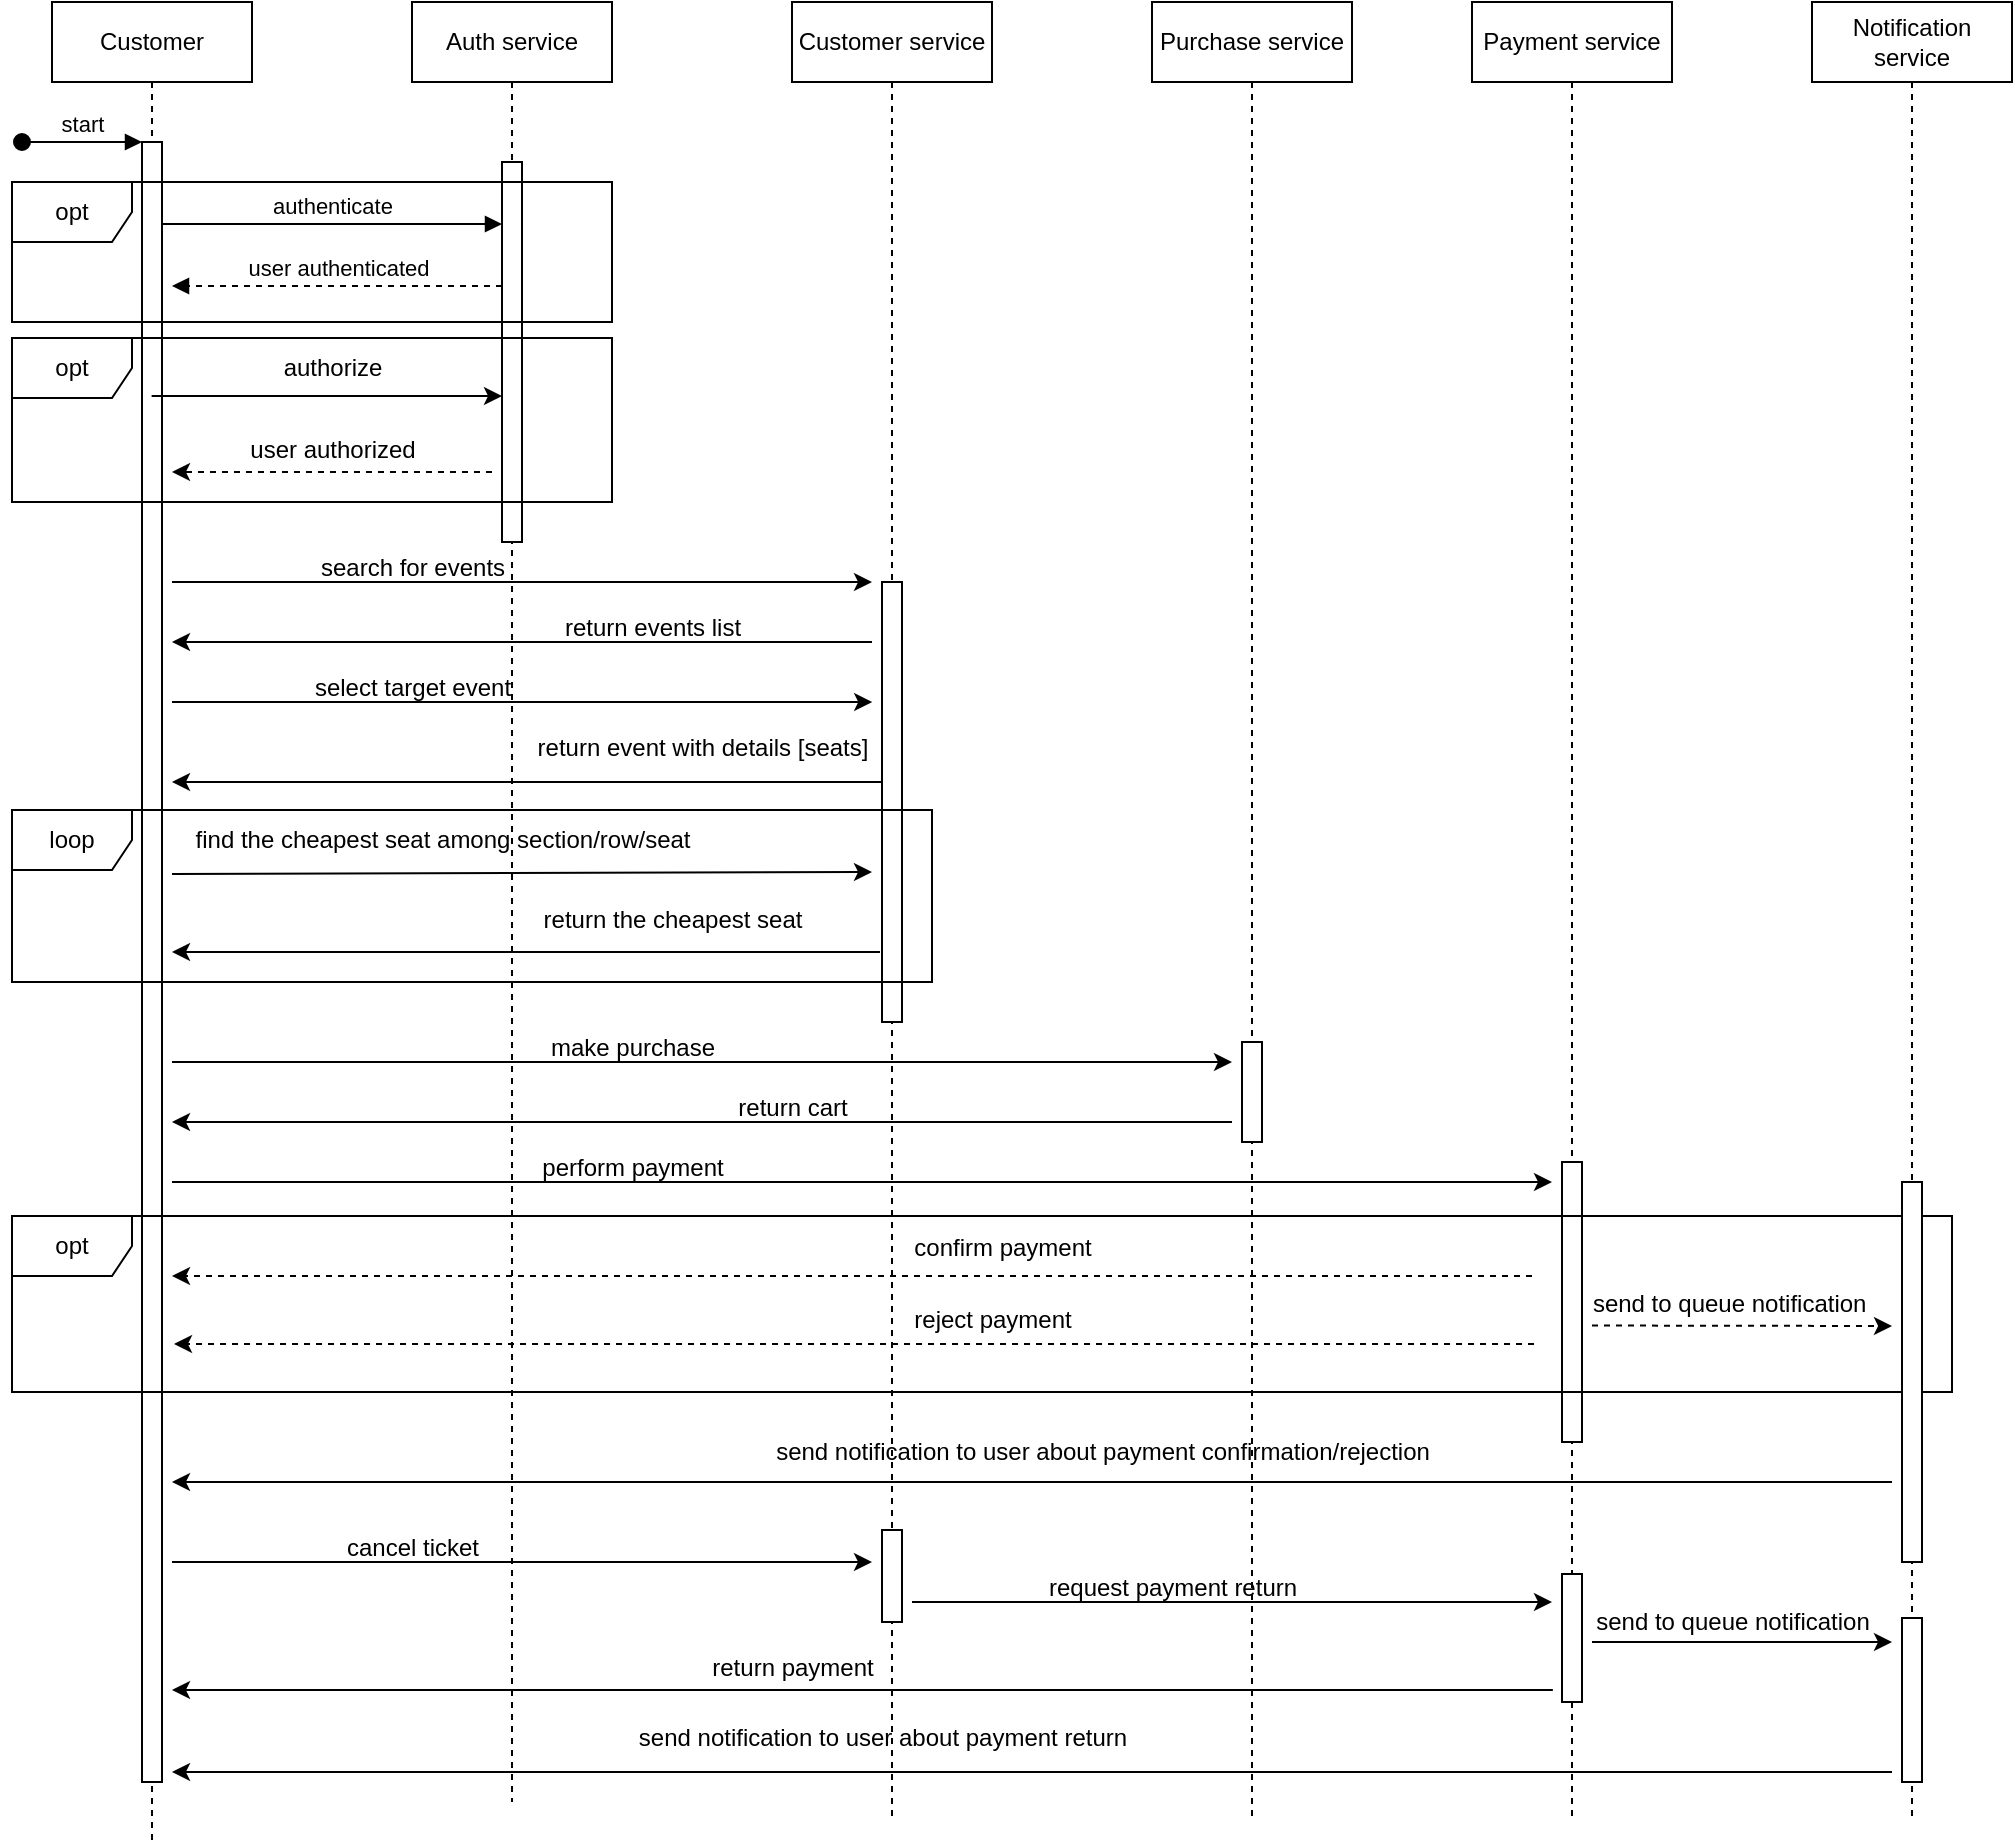 <mxfile version="24.7.17">
  <diagram name="Page-1" id="2YBvvXClWsGukQMizWep">
    <mxGraphModel dx="1426" dy="783" grid="1" gridSize="10" guides="1" tooltips="1" connect="1" arrows="1" fold="1" page="1" pageScale="1" pageWidth="850" pageHeight="1100" math="0" shadow="0">
      <root>
        <mxCell id="0" />
        <mxCell id="1" parent="0" />
        <mxCell id="aM9ryv3xv72pqoxQDRHE-1" value="Customer" style="shape=umlLifeline;perimeter=lifelinePerimeter;whiteSpace=wrap;html=1;container=0;dropTarget=0;collapsible=0;recursiveResize=0;outlineConnect=0;portConstraint=eastwest;newEdgeStyle={&quot;edgeStyle&quot;:&quot;elbowEdgeStyle&quot;,&quot;elbow&quot;:&quot;vertical&quot;,&quot;curved&quot;:0,&quot;rounded&quot;:0};" parent="1" vertex="1">
          <mxGeometry x="40" y="40" width="100" height="920" as="geometry" />
        </mxCell>
        <mxCell id="aM9ryv3xv72pqoxQDRHE-2" value="" style="html=1;points=[];perimeter=orthogonalPerimeter;outlineConnect=0;targetShapes=umlLifeline;portConstraint=eastwest;newEdgeStyle={&quot;edgeStyle&quot;:&quot;elbowEdgeStyle&quot;,&quot;elbow&quot;:&quot;vertical&quot;,&quot;curved&quot;:0,&quot;rounded&quot;:0};" parent="aM9ryv3xv72pqoxQDRHE-1" vertex="1">
          <mxGeometry x="45" y="70" width="10" height="820" as="geometry" />
        </mxCell>
        <mxCell id="aM9ryv3xv72pqoxQDRHE-3" value="start" style="html=1;verticalAlign=bottom;startArrow=oval;endArrow=block;startSize=8;edgeStyle=elbowEdgeStyle;elbow=vertical;curved=0;rounded=0;" parent="aM9ryv3xv72pqoxQDRHE-1" target="aM9ryv3xv72pqoxQDRHE-2" edge="1">
          <mxGeometry relative="1" as="geometry">
            <mxPoint x="-15" y="70" as="sourcePoint" />
          </mxGeometry>
        </mxCell>
        <mxCell id="aM9ryv3xv72pqoxQDRHE-5" value="Auth service" style="shape=umlLifeline;perimeter=lifelinePerimeter;whiteSpace=wrap;html=1;container=0;dropTarget=0;collapsible=0;recursiveResize=0;outlineConnect=0;portConstraint=eastwest;newEdgeStyle={&quot;edgeStyle&quot;:&quot;elbowEdgeStyle&quot;,&quot;elbow&quot;:&quot;vertical&quot;,&quot;curved&quot;:0,&quot;rounded&quot;:0};" parent="1" vertex="1">
          <mxGeometry x="220" y="40" width="100" height="900" as="geometry" />
        </mxCell>
        <mxCell id="aM9ryv3xv72pqoxQDRHE-6" value="" style="html=1;points=[];perimeter=orthogonalPerimeter;outlineConnect=0;targetShapes=umlLifeline;portConstraint=eastwest;newEdgeStyle={&quot;edgeStyle&quot;:&quot;elbowEdgeStyle&quot;,&quot;elbow&quot;:&quot;vertical&quot;,&quot;curved&quot;:0,&quot;rounded&quot;:0};" parent="aM9ryv3xv72pqoxQDRHE-5" vertex="1">
          <mxGeometry x="45" y="80" width="10" height="190" as="geometry" />
        </mxCell>
        <mxCell id="aM9ryv3xv72pqoxQDRHE-7" value="authenticate" style="html=1;verticalAlign=bottom;endArrow=block;edgeStyle=elbowEdgeStyle;elbow=horizontal;curved=0;rounded=0;" parent="1" edge="1">
          <mxGeometry relative="1" as="geometry">
            <mxPoint x="95" y="151.0" as="sourcePoint" />
            <Array as="points">
              <mxPoint x="180" y="151" />
            </Array>
            <mxPoint x="265" y="151.0" as="targetPoint" />
          </mxGeometry>
        </mxCell>
        <mxCell id="aM9ryv3xv72pqoxQDRHE-9" value="user authenticated" style="html=1;verticalAlign=bottom;endArrow=block;edgeStyle=elbowEdgeStyle;elbow=vertical;curved=0;rounded=0;dashed=1;" parent="1" edge="1">
          <mxGeometry x="0.003" relative="1" as="geometry">
            <mxPoint x="265" y="182" as="sourcePoint" />
            <Array as="points">
              <mxPoint x="190" y="182" />
            </Array>
            <mxPoint x="100" y="182" as="targetPoint" />
            <mxPoint as="offset" />
          </mxGeometry>
        </mxCell>
        <mxCell id="yLd5HeXVEoXgZX5zZ-e5-1" value="Customer service" style="shape=umlLifeline;perimeter=lifelinePerimeter;whiteSpace=wrap;html=1;container=0;dropTarget=0;collapsible=0;recursiveResize=0;outlineConnect=0;portConstraint=eastwest;newEdgeStyle={&quot;edgeStyle&quot;:&quot;elbowEdgeStyle&quot;,&quot;elbow&quot;:&quot;vertical&quot;,&quot;curved&quot;:0,&quot;rounded&quot;:0};" parent="1" vertex="1">
          <mxGeometry x="410" y="40" width="100" height="910" as="geometry" />
        </mxCell>
        <mxCell id="yLd5HeXVEoXgZX5zZ-e5-2" value="" style="html=1;points=[];perimeter=orthogonalPerimeter;outlineConnect=0;targetShapes=umlLifeline;portConstraint=eastwest;newEdgeStyle={&quot;edgeStyle&quot;:&quot;elbowEdgeStyle&quot;,&quot;elbow&quot;:&quot;vertical&quot;,&quot;curved&quot;:0,&quot;rounded&quot;:0};" parent="yLd5HeXVEoXgZX5zZ-e5-1" vertex="1">
          <mxGeometry x="45" y="290" width="10" height="220" as="geometry" />
        </mxCell>
        <mxCell id="yLd5HeXVEoXgZX5zZ-e5-51" value="" style="html=1;points=[];perimeter=orthogonalPerimeter;outlineConnect=0;targetShapes=umlLifeline;portConstraint=eastwest;newEdgeStyle={&quot;edgeStyle&quot;:&quot;elbowEdgeStyle&quot;,&quot;elbow&quot;:&quot;vertical&quot;,&quot;curved&quot;:0,&quot;rounded&quot;:0};" parent="yLd5HeXVEoXgZX5zZ-e5-1" vertex="1">
          <mxGeometry x="45" y="764" width="10" height="46" as="geometry" />
        </mxCell>
        <mxCell id="yLd5HeXVEoXgZX5zZ-e5-3" value="opt" style="shape=umlFrame;whiteSpace=wrap;html=1;pointerEvents=0;" parent="1" vertex="1">
          <mxGeometry x="20" y="130" width="300" height="70" as="geometry" />
        </mxCell>
        <mxCell id="yLd5HeXVEoXgZX5zZ-e5-5" value="" style="endArrow=classic;html=1;rounded=0;" parent="1" edge="1">
          <mxGeometry width="50" height="50" relative="1" as="geometry">
            <mxPoint x="89.81" y="237" as="sourcePoint" />
            <mxPoint x="265" y="237" as="targetPoint" />
          </mxGeometry>
        </mxCell>
        <mxCell id="yLd5HeXVEoXgZX5zZ-e5-6" value="authorize" style="text;html=1;align=center;verticalAlign=middle;resizable=0;points=[];autosize=1;strokeColor=none;fillColor=none;" parent="1" vertex="1">
          <mxGeometry x="145" y="208" width="70" height="30" as="geometry" />
        </mxCell>
        <mxCell id="yLd5HeXVEoXgZX5zZ-e5-7" value="" style="endArrow=classic;html=1;rounded=0;dashed=1;" parent="1" edge="1">
          <mxGeometry width="50" height="50" relative="1" as="geometry">
            <mxPoint x="260" y="275" as="sourcePoint" />
            <mxPoint x="100" y="275" as="targetPoint" />
          </mxGeometry>
        </mxCell>
        <mxCell id="yLd5HeXVEoXgZX5zZ-e5-8" value="user authorized" style="text;html=1;align=center;verticalAlign=middle;resizable=0;points=[];autosize=1;strokeColor=none;fillColor=none;" parent="1" vertex="1">
          <mxGeometry x="125" y="249" width="110" height="30" as="geometry" />
        </mxCell>
        <mxCell id="yLd5HeXVEoXgZX5zZ-e5-9" value="opt" style="shape=umlFrame;whiteSpace=wrap;html=1;pointerEvents=0;" parent="1" vertex="1">
          <mxGeometry x="20" y="208" width="300" height="82" as="geometry" />
        </mxCell>
        <mxCell id="yLd5HeXVEoXgZX5zZ-e5-10" value="" style="endArrow=classic;html=1;rounded=0;" parent="1" edge="1">
          <mxGeometry width="50" height="50" relative="1" as="geometry">
            <mxPoint x="100" y="330" as="sourcePoint" />
            <mxPoint x="450" y="330" as="targetPoint" />
          </mxGeometry>
        </mxCell>
        <mxCell id="yLd5HeXVEoXgZX5zZ-e5-11" value="search for events" style="text;html=1;align=center;verticalAlign=middle;resizable=0;points=[];autosize=1;strokeColor=none;fillColor=none;" parent="1" vertex="1">
          <mxGeometry x="160" y="308" width="120" height="30" as="geometry" />
        </mxCell>
        <mxCell id="yLd5HeXVEoXgZX5zZ-e5-12" value="" style="endArrow=classic;html=1;rounded=0;" parent="1" edge="1">
          <mxGeometry width="50" height="50" relative="1" as="geometry">
            <mxPoint x="450" y="360" as="sourcePoint" />
            <mxPoint x="100" y="360" as="targetPoint" />
          </mxGeometry>
        </mxCell>
        <mxCell id="yLd5HeXVEoXgZX5zZ-e5-13" value="return events list" style="text;html=1;align=center;verticalAlign=middle;resizable=0;points=[];autosize=1;strokeColor=none;fillColor=none;" parent="1" vertex="1">
          <mxGeometry x="285" y="338" width="110" height="30" as="geometry" />
        </mxCell>
        <mxCell id="yLd5HeXVEoXgZX5zZ-e5-14" value="" style="endArrow=classic;html=1;rounded=0;" parent="1" edge="1">
          <mxGeometry width="50" height="50" relative="1" as="geometry">
            <mxPoint x="100" y="390" as="sourcePoint" />
            <mxPoint x="450.09" y="390" as="targetPoint" />
          </mxGeometry>
        </mxCell>
        <mxCell id="yLd5HeXVEoXgZX5zZ-e5-15" value="select target event" style="text;html=1;align=center;verticalAlign=middle;resizable=0;points=[];autosize=1;strokeColor=none;fillColor=none;" parent="1" vertex="1">
          <mxGeometry x="160" y="368" width="120" height="30" as="geometry" />
        </mxCell>
        <mxCell id="yLd5HeXVEoXgZX5zZ-e5-16" value="" style="endArrow=classic;html=1;rounded=0;" parent="1" edge="1">
          <mxGeometry width="50" height="50" relative="1" as="geometry">
            <mxPoint x="454.84" y="430" as="sourcePoint" />
            <mxPoint x="100" y="430" as="targetPoint" />
          </mxGeometry>
        </mxCell>
        <mxCell id="yLd5HeXVEoXgZX5zZ-e5-17" value="return event with details [seats]" style="text;html=1;align=center;verticalAlign=middle;resizable=0;points=[];autosize=1;strokeColor=none;fillColor=none;" parent="1" vertex="1">
          <mxGeometry x="270" y="398" width="190" height="30" as="geometry" />
        </mxCell>
        <mxCell id="yLd5HeXVEoXgZX5zZ-e5-18" value="" style="endArrow=classic;html=1;rounded=0;" parent="1" edge="1">
          <mxGeometry width="50" height="50" relative="1" as="geometry">
            <mxPoint x="100" y="476" as="sourcePoint" />
            <mxPoint x="450" y="475" as="targetPoint" />
          </mxGeometry>
        </mxCell>
        <mxCell id="yLd5HeXVEoXgZX5zZ-e5-19" value="find the cheapest seat among section/row/seat" style="text;html=1;align=center;verticalAlign=middle;resizable=0;points=[];autosize=1;strokeColor=none;fillColor=none;" parent="1" vertex="1">
          <mxGeometry x="100" y="444" width="270" height="30" as="geometry" />
        </mxCell>
        <mxCell id="yLd5HeXVEoXgZX5zZ-e5-20" value="" style="endArrow=classic;html=1;rounded=0;" parent="1" edge="1">
          <mxGeometry width="50" height="50" relative="1" as="geometry">
            <mxPoint x="454" y="515" as="sourcePoint" />
            <mxPoint x="100" y="515" as="targetPoint" />
          </mxGeometry>
        </mxCell>
        <mxCell id="yLd5HeXVEoXgZX5zZ-e5-21" value="return the cheapest seat" style="text;html=1;align=center;verticalAlign=middle;resizable=0;points=[];autosize=1;strokeColor=none;fillColor=none;" parent="1" vertex="1">
          <mxGeometry x="275" y="484" width="150" height="30" as="geometry" />
        </mxCell>
        <mxCell id="yLd5HeXVEoXgZX5zZ-e5-22" value="loop" style="shape=umlFrame;whiteSpace=wrap;html=1;pointerEvents=0;" parent="1" vertex="1">
          <mxGeometry x="20" y="444" width="460" height="86" as="geometry" />
        </mxCell>
        <mxCell id="yLd5HeXVEoXgZX5zZ-e5-25" value="Purchase service" style="shape=umlLifeline;perimeter=lifelinePerimeter;whiteSpace=wrap;html=1;container=0;dropTarget=0;collapsible=0;recursiveResize=0;outlineConnect=0;portConstraint=eastwest;newEdgeStyle={&quot;edgeStyle&quot;:&quot;elbowEdgeStyle&quot;,&quot;elbow&quot;:&quot;vertical&quot;,&quot;curved&quot;:0,&quot;rounded&quot;:0};" parent="1" vertex="1">
          <mxGeometry x="590" y="40" width="100" height="910" as="geometry" />
        </mxCell>
        <mxCell id="yLd5HeXVEoXgZX5zZ-e5-26" value="" style="html=1;points=[];perimeter=orthogonalPerimeter;outlineConnect=0;targetShapes=umlLifeline;portConstraint=eastwest;newEdgeStyle={&quot;edgeStyle&quot;:&quot;elbowEdgeStyle&quot;,&quot;elbow&quot;:&quot;vertical&quot;,&quot;curved&quot;:0,&quot;rounded&quot;:0};" parent="yLd5HeXVEoXgZX5zZ-e5-25" vertex="1">
          <mxGeometry x="45" y="520" width="10" height="50" as="geometry" />
        </mxCell>
        <mxCell id="yLd5HeXVEoXgZX5zZ-e5-27" value="" style="endArrow=classic;html=1;rounded=0;" parent="1" edge="1">
          <mxGeometry width="50" height="50" relative="1" as="geometry">
            <mxPoint x="100" y="570" as="sourcePoint" />
            <mxPoint x="630" y="570" as="targetPoint" />
          </mxGeometry>
        </mxCell>
        <mxCell id="yLd5HeXVEoXgZX5zZ-e5-28" value="make purchase" style="text;html=1;align=center;verticalAlign=middle;resizable=0;points=[];autosize=1;strokeColor=none;fillColor=none;" parent="1" vertex="1">
          <mxGeometry x="275" y="548" width="110" height="30" as="geometry" />
        </mxCell>
        <mxCell id="yLd5HeXVEoXgZX5zZ-e5-29" value="" style="endArrow=classic;html=1;rounded=0;" parent="1" edge="1">
          <mxGeometry width="50" height="50" relative="1" as="geometry">
            <mxPoint x="630" y="600" as="sourcePoint" />
            <mxPoint x="100" y="600" as="targetPoint" />
          </mxGeometry>
        </mxCell>
        <mxCell id="yLd5HeXVEoXgZX5zZ-e5-30" value="return cart" style="text;html=1;align=center;verticalAlign=middle;resizable=0;points=[];autosize=1;strokeColor=none;fillColor=none;" parent="1" vertex="1">
          <mxGeometry x="370" y="578" width="80" height="30" as="geometry" />
        </mxCell>
        <mxCell id="yLd5HeXVEoXgZX5zZ-e5-31" value="Payment service" style="shape=umlLifeline;perimeter=lifelinePerimeter;whiteSpace=wrap;html=1;container=0;dropTarget=0;collapsible=0;recursiveResize=0;outlineConnect=0;portConstraint=eastwest;newEdgeStyle={&quot;edgeStyle&quot;:&quot;elbowEdgeStyle&quot;,&quot;elbow&quot;:&quot;vertical&quot;,&quot;curved&quot;:0,&quot;rounded&quot;:0};" parent="1" vertex="1">
          <mxGeometry x="750" y="40" width="100" height="910" as="geometry" />
        </mxCell>
        <mxCell id="yLd5HeXVEoXgZX5zZ-e5-32" value="" style="html=1;points=[];perimeter=orthogonalPerimeter;outlineConnect=0;targetShapes=umlLifeline;portConstraint=eastwest;newEdgeStyle={&quot;edgeStyle&quot;:&quot;elbowEdgeStyle&quot;,&quot;elbow&quot;:&quot;vertical&quot;,&quot;curved&quot;:0,&quot;rounded&quot;:0};" parent="yLd5HeXVEoXgZX5zZ-e5-31" vertex="1">
          <mxGeometry x="45" y="580" width="10" height="140" as="geometry" />
        </mxCell>
        <mxCell id="yLd5HeXVEoXgZX5zZ-e5-53" value="" style="html=1;points=[];perimeter=orthogonalPerimeter;outlineConnect=0;targetShapes=umlLifeline;portConstraint=eastwest;newEdgeStyle={&quot;edgeStyle&quot;:&quot;elbowEdgeStyle&quot;,&quot;elbow&quot;:&quot;vertical&quot;,&quot;curved&quot;:0,&quot;rounded&quot;:0};" parent="yLd5HeXVEoXgZX5zZ-e5-31" vertex="1">
          <mxGeometry x="45" y="786" width="10" height="64" as="geometry" />
        </mxCell>
        <mxCell id="yLd5HeXVEoXgZX5zZ-e5-33" value="" style="endArrow=classic;html=1;rounded=0;" parent="1" edge="1">
          <mxGeometry width="50" height="50" relative="1" as="geometry">
            <mxPoint x="100" y="630" as="sourcePoint" />
            <mxPoint x="790" y="630" as="targetPoint" />
          </mxGeometry>
        </mxCell>
        <mxCell id="yLd5HeXVEoXgZX5zZ-e5-34" value="perform payment" style="text;html=1;align=center;verticalAlign=middle;resizable=0;points=[];autosize=1;strokeColor=none;fillColor=none;" parent="1" vertex="1">
          <mxGeometry x="275" y="608" width="110" height="30" as="geometry" />
        </mxCell>
        <mxCell id="yLd5HeXVEoXgZX5zZ-e5-35" value="" style="endArrow=classic;html=1;rounded=0;dashed=1;" parent="1" edge="1">
          <mxGeometry width="50" height="50" relative="1" as="geometry">
            <mxPoint x="780" y="677" as="sourcePoint" />
            <mxPoint x="100" y="677" as="targetPoint" />
          </mxGeometry>
        </mxCell>
        <mxCell id="yLd5HeXVEoXgZX5zZ-e5-36" value="confirm payment" style="text;html=1;align=center;verticalAlign=middle;resizable=0;points=[];autosize=1;strokeColor=none;fillColor=none;" parent="1" vertex="1">
          <mxGeometry x="460" y="648" width="110" height="30" as="geometry" />
        </mxCell>
        <mxCell id="yLd5HeXVEoXgZX5zZ-e5-38" value="" style="endArrow=classic;html=1;rounded=0;dashed=1;" parent="1" edge="1">
          <mxGeometry width="50" height="50" relative="1" as="geometry">
            <mxPoint x="781" y="711" as="sourcePoint" />
            <mxPoint x="101" y="711" as="targetPoint" />
          </mxGeometry>
        </mxCell>
        <mxCell id="yLd5HeXVEoXgZX5zZ-e5-39" value="reject payment" style="text;html=1;align=center;verticalAlign=middle;resizable=0;points=[];autosize=1;strokeColor=none;fillColor=none;" parent="1" vertex="1">
          <mxGeometry x="460" y="684" width="100" height="30" as="geometry" />
        </mxCell>
        <mxCell id="yLd5HeXVEoXgZX5zZ-e5-40" value="opt" style="shape=umlFrame;whiteSpace=wrap;html=1;pointerEvents=0;" parent="1" vertex="1">
          <mxGeometry x="20" y="647" width="970" height="88" as="geometry" />
        </mxCell>
        <mxCell id="yLd5HeXVEoXgZX5zZ-e5-41" value="Notification service" style="shape=umlLifeline;perimeter=lifelinePerimeter;whiteSpace=wrap;html=1;container=0;dropTarget=0;collapsible=0;recursiveResize=0;outlineConnect=0;portConstraint=eastwest;newEdgeStyle={&quot;edgeStyle&quot;:&quot;elbowEdgeStyle&quot;,&quot;elbow&quot;:&quot;vertical&quot;,&quot;curved&quot;:0,&quot;rounded&quot;:0};" parent="1" vertex="1">
          <mxGeometry x="920" y="40" width="100" height="910" as="geometry" />
        </mxCell>
        <mxCell id="yLd5HeXVEoXgZX5zZ-e5-42" value="" style="html=1;points=[];perimeter=orthogonalPerimeter;outlineConnect=0;targetShapes=umlLifeline;portConstraint=eastwest;newEdgeStyle={&quot;edgeStyle&quot;:&quot;elbowEdgeStyle&quot;,&quot;elbow&quot;:&quot;vertical&quot;,&quot;curved&quot;:0,&quot;rounded&quot;:0};" parent="yLd5HeXVEoXgZX5zZ-e5-41" vertex="1">
          <mxGeometry x="45" y="590" width="10" height="190" as="geometry" />
        </mxCell>
        <mxCell id="yLd5HeXVEoXgZX5zZ-e5-56" value="" style="html=1;points=[];perimeter=orthogonalPerimeter;outlineConnect=0;targetShapes=umlLifeline;portConstraint=eastwest;newEdgeStyle={&quot;edgeStyle&quot;:&quot;elbowEdgeStyle&quot;,&quot;elbow&quot;:&quot;vertical&quot;,&quot;curved&quot;:0,&quot;rounded&quot;:0};" parent="yLd5HeXVEoXgZX5zZ-e5-41" vertex="1">
          <mxGeometry x="45" y="808" width="10" height="82" as="geometry" />
        </mxCell>
        <mxCell id="yLd5HeXVEoXgZX5zZ-e5-43" value="" style="endArrow=classic;html=1;rounded=0;dashed=1;" parent="1" edge="1">
          <mxGeometry width="50" height="50" relative="1" as="geometry">
            <mxPoint x="810" y="701.76" as="sourcePoint" />
            <mxPoint x="960" y="702" as="targetPoint" />
          </mxGeometry>
        </mxCell>
        <mxCell id="yLd5HeXVEoXgZX5zZ-e5-44" value="send to queue notification&amp;nbsp;" style="text;html=1;align=center;verticalAlign=middle;resizable=0;points=[];autosize=1;strokeColor=none;fillColor=none;" parent="1" vertex="1">
          <mxGeometry x="800" y="676" width="160" height="30" as="geometry" />
        </mxCell>
        <mxCell id="yLd5HeXVEoXgZX5zZ-e5-46" value="" style="endArrow=classic;html=1;rounded=0;" parent="1" edge="1">
          <mxGeometry width="50" height="50" relative="1" as="geometry">
            <mxPoint x="960" y="780" as="sourcePoint" />
            <mxPoint x="100" y="780" as="targetPoint" />
          </mxGeometry>
        </mxCell>
        <mxCell id="yLd5HeXVEoXgZX5zZ-e5-47" value="send notification to user about payment confirmation/rejection" style="text;html=1;align=center;verticalAlign=middle;resizable=0;points=[];autosize=1;strokeColor=none;fillColor=none;" parent="1" vertex="1">
          <mxGeometry x="390" y="750" width="350" height="30" as="geometry" />
        </mxCell>
        <mxCell id="yLd5HeXVEoXgZX5zZ-e5-50" value="" style="endArrow=classic;html=1;rounded=0;" parent="1" edge="1">
          <mxGeometry width="50" height="50" relative="1" as="geometry">
            <mxPoint x="100" y="820" as="sourcePoint" />
            <mxPoint x="450" y="820" as="targetPoint" />
          </mxGeometry>
        </mxCell>
        <mxCell id="yLd5HeXVEoXgZX5zZ-e5-52" value="cancel ticket" style="text;html=1;align=center;verticalAlign=middle;resizable=0;points=[];autosize=1;strokeColor=none;fillColor=none;" parent="1" vertex="1">
          <mxGeometry x="175" y="798" width="90" height="30" as="geometry" />
        </mxCell>
        <mxCell id="yLd5HeXVEoXgZX5zZ-e5-54" value="" style="endArrow=classic;html=1;rounded=0;" parent="1" edge="1">
          <mxGeometry width="50" height="50" relative="1" as="geometry">
            <mxPoint x="470" y="840" as="sourcePoint" />
            <mxPoint x="790" y="840" as="targetPoint" />
          </mxGeometry>
        </mxCell>
        <mxCell id="yLd5HeXVEoXgZX5zZ-e5-55" value="request payment return" style="text;html=1;align=center;verticalAlign=middle;resizable=0;points=[];autosize=1;strokeColor=none;fillColor=none;" parent="1" vertex="1">
          <mxGeometry x="525" y="818" width="150" height="30" as="geometry" />
        </mxCell>
        <mxCell id="yLd5HeXVEoXgZX5zZ-e5-57" value="" style="endArrow=classic;html=1;rounded=0;" parent="1" edge="1">
          <mxGeometry width="50" height="50" relative="1" as="geometry">
            <mxPoint x="809.996" y="860.0" as="sourcePoint" />
            <mxPoint x="960" y="860" as="targetPoint" />
          </mxGeometry>
        </mxCell>
        <mxCell id="yLd5HeXVEoXgZX5zZ-e5-58" value="send to queue notification" style="text;html=1;align=center;verticalAlign=middle;resizable=0;points=[];autosize=1;strokeColor=none;fillColor=none;" parent="1" vertex="1">
          <mxGeometry x="800" y="835" width="160" height="30" as="geometry" />
        </mxCell>
        <mxCell id="yLd5HeXVEoXgZX5zZ-e5-59" value="" style="endArrow=classic;html=1;rounded=0;" parent="1" edge="1">
          <mxGeometry width="50" height="50" relative="1" as="geometry">
            <mxPoint x="790.43" y="884" as="sourcePoint" />
            <mxPoint x="100" y="884" as="targetPoint" />
          </mxGeometry>
        </mxCell>
        <mxCell id="yLd5HeXVEoXgZX5zZ-e5-60" value="return payment" style="text;html=1;align=center;verticalAlign=middle;resizable=0;points=[];autosize=1;strokeColor=none;fillColor=none;" parent="1" vertex="1">
          <mxGeometry x="360" y="858" width="100" height="30" as="geometry" />
        </mxCell>
        <mxCell id="yLd5HeXVEoXgZX5zZ-e5-61" value="" style="endArrow=classic;html=1;rounded=0;" parent="1" edge="1">
          <mxGeometry width="50" height="50" relative="1" as="geometry">
            <mxPoint x="960" y="925" as="sourcePoint" />
            <mxPoint x="100" y="925.0" as="targetPoint" />
          </mxGeometry>
        </mxCell>
        <mxCell id="yLd5HeXVEoXgZX5zZ-e5-62" value="send notification to user about payment return" style="text;html=1;align=center;verticalAlign=middle;resizable=0;points=[];autosize=1;strokeColor=none;fillColor=none;" parent="1" vertex="1">
          <mxGeometry x="320" y="893" width="270" height="30" as="geometry" />
        </mxCell>
      </root>
    </mxGraphModel>
  </diagram>
</mxfile>
